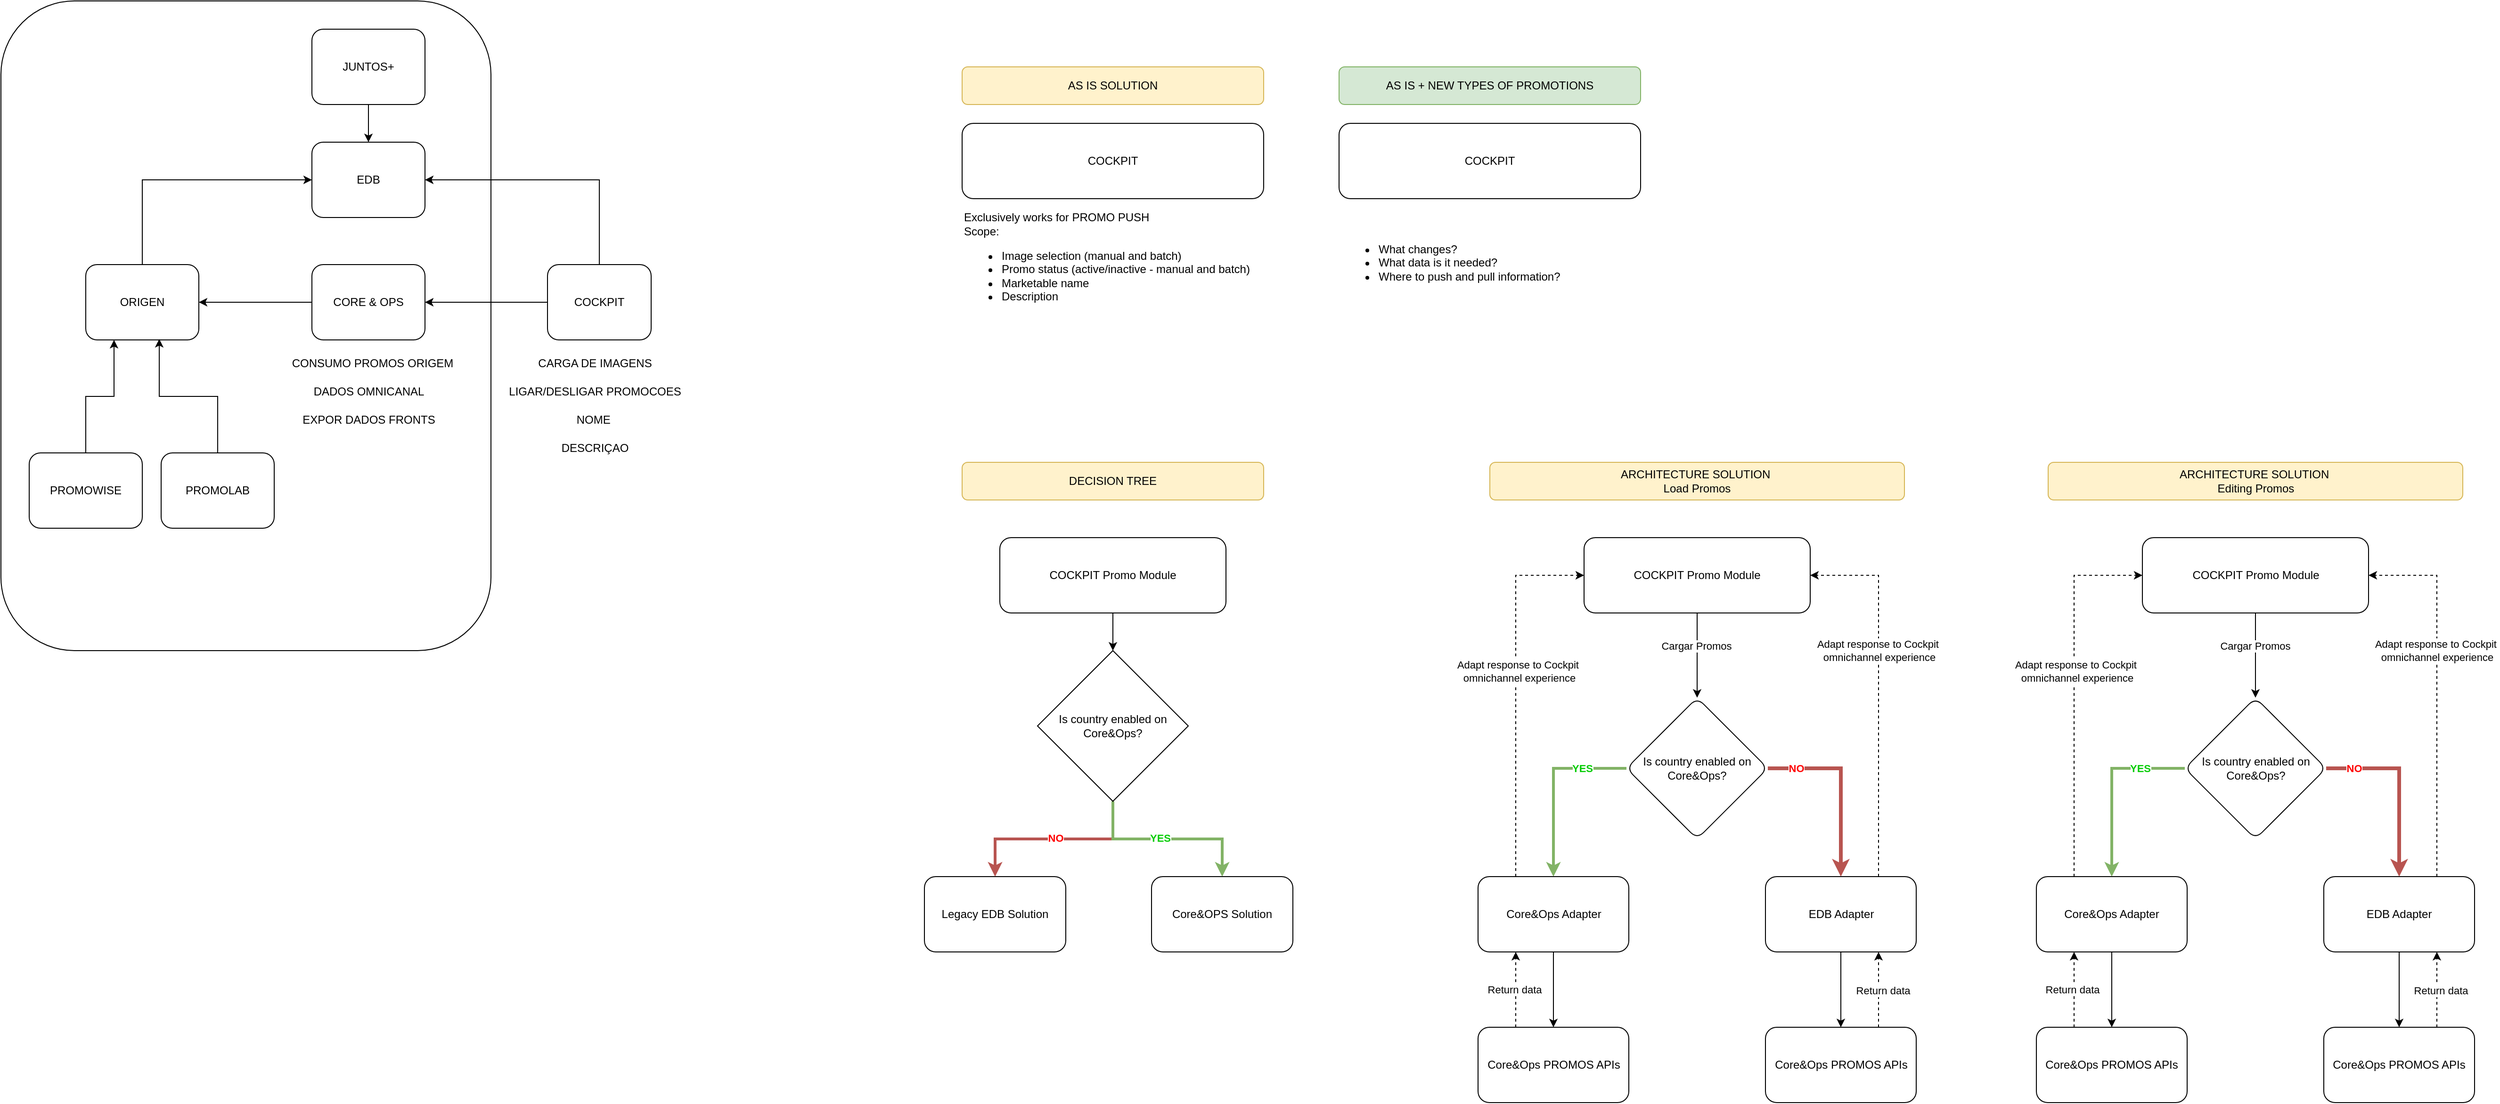 <mxfile version="28.2.4">
  <diagram name="Página-1" id="a5rc6l0APtxZ6rSmaDwm">
    <mxGraphModel dx="1502" dy="968" grid="1" gridSize="10" guides="1" tooltips="1" connect="1" arrows="1" fold="1" page="1" pageScale="1" pageWidth="827" pageHeight="1169" math="0" shadow="0">
      <root>
        <mxCell id="0" />
        <mxCell id="1" parent="0" />
        <mxCell id="2ViMYwcmXeeDXYcHtWxy-19" value="" style="rounded=1;whiteSpace=wrap;html=1;fillColor=none;" parent="1" vertex="1">
          <mxGeometry x="20" y="30" width="520" height="690" as="geometry" />
        </mxCell>
        <mxCell id="2ViMYwcmXeeDXYcHtWxy-16" style="edgeStyle=orthogonalEdgeStyle;rounded=0;orthogonalLoop=1;jettySize=auto;html=1;entryX=0;entryY=0.5;entryDx=0;entryDy=0;exitX=0.5;exitY=0;exitDx=0;exitDy=0;" parent="1" source="2ViMYwcmXeeDXYcHtWxy-1" target="2ViMYwcmXeeDXYcHtWxy-14" edge="1">
          <mxGeometry relative="1" as="geometry" />
        </mxCell>
        <mxCell id="2ViMYwcmXeeDXYcHtWxy-1" value="ORIGEN" style="rounded=1;whiteSpace=wrap;html=1;" parent="1" vertex="1">
          <mxGeometry x="110" y="310" width="120" height="80" as="geometry" />
        </mxCell>
        <mxCell id="2ViMYwcmXeeDXYcHtWxy-4" style="edgeStyle=orthogonalEdgeStyle;rounded=0;orthogonalLoop=1;jettySize=auto;html=1;exitX=0;exitY=0.5;exitDx=0;exitDy=0;entryX=1;entryY=0.5;entryDx=0;entryDy=0;" parent="1" source="2ViMYwcmXeeDXYcHtWxy-2" target="2ViMYwcmXeeDXYcHtWxy-1" edge="1">
          <mxGeometry relative="1" as="geometry" />
        </mxCell>
        <mxCell id="2ViMYwcmXeeDXYcHtWxy-2" value="CORE &amp;amp; OPS" style="rounded=1;whiteSpace=wrap;html=1;" parent="1" vertex="1">
          <mxGeometry x="350" y="310" width="120" height="80" as="geometry" />
        </mxCell>
        <mxCell id="2ViMYwcmXeeDXYcHtWxy-9" style="edgeStyle=orthogonalEdgeStyle;rounded=0;orthogonalLoop=1;jettySize=auto;html=1;exitX=0;exitY=0.5;exitDx=0;exitDy=0;entryX=1;entryY=0.5;entryDx=0;entryDy=0;" parent="1" source="2ViMYwcmXeeDXYcHtWxy-3" target="2ViMYwcmXeeDXYcHtWxy-2" edge="1">
          <mxGeometry relative="1" as="geometry" />
        </mxCell>
        <mxCell id="2ViMYwcmXeeDXYcHtWxy-15" style="edgeStyle=orthogonalEdgeStyle;rounded=0;orthogonalLoop=1;jettySize=auto;html=1;entryX=1;entryY=0.5;entryDx=0;entryDy=0;exitX=0.5;exitY=0;exitDx=0;exitDy=0;" parent="1" source="2ViMYwcmXeeDXYcHtWxy-3" target="2ViMYwcmXeeDXYcHtWxy-14" edge="1">
          <mxGeometry relative="1" as="geometry" />
        </mxCell>
        <mxCell id="2ViMYwcmXeeDXYcHtWxy-3" value="COCKPIT" style="rounded=1;whiteSpace=wrap;html=1;" parent="1" vertex="1">
          <mxGeometry x="600" y="310" width="110" height="80" as="geometry" />
        </mxCell>
        <mxCell id="2ViMYwcmXeeDXYcHtWxy-7" style="edgeStyle=orthogonalEdgeStyle;rounded=0;orthogonalLoop=1;jettySize=auto;html=1;" parent="1" source="2ViMYwcmXeeDXYcHtWxy-5" target="2ViMYwcmXeeDXYcHtWxy-1" edge="1">
          <mxGeometry relative="1" as="geometry">
            <Array as="points">
              <mxPoint x="110" y="450" />
              <mxPoint x="140" y="450" />
            </Array>
          </mxGeometry>
        </mxCell>
        <mxCell id="2ViMYwcmXeeDXYcHtWxy-5" value="PROMOWISE" style="rounded=1;whiteSpace=wrap;html=1;" parent="1" vertex="1">
          <mxGeometry x="50" y="510" width="120" height="80" as="geometry" />
        </mxCell>
        <mxCell id="2ViMYwcmXeeDXYcHtWxy-6" value="PROMOLAB" style="rounded=1;whiteSpace=wrap;html=1;" parent="1" vertex="1">
          <mxGeometry x="190" y="510" width="120" height="80" as="geometry" />
        </mxCell>
        <mxCell id="2ViMYwcmXeeDXYcHtWxy-8" style="edgeStyle=orthogonalEdgeStyle;rounded=0;orthogonalLoop=1;jettySize=auto;html=1;entryX=0.65;entryY=0.988;entryDx=0;entryDy=0;entryPerimeter=0;exitX=0.5;exitY=0;exitDx=0;exitDy=0;" parent="1" source="2ViMYwcmXeeDXYcHtWxy-6" target="2ViMYwcmXeeDXYcHtWxy-1" edge="1">
          <mxGeometry relative="1" as="geometry" />
        </mxCell>
        <mxCell id="2ViMYwcmXeeDXYcHtWxy-10" value="CARGA DE IMAGENS" style="text;html=1;align=center;verticalAlign=middle;resizable=0;points=[];autosize=1;strokeColor=none;fillColor=none;" parent="1" vertex="1">
          <mxGeometry x="580" y="400" width="140" height="30" as="geometry" />
        </mxCell>
        <mxCell id="2ViMYwcmXeeDXYcHtWxy-11" value="LIGAR/DESLIGAR PROMOCOES" style="text;html=1;align=center;verticalAlign=middle;resizable=0;points=[];autosize=1;strokeColor=none;fillColor=none;" parent="1" vertex="1">
          <mxGeometry x="545" y="430" width="210" height="30" as="geometry" />
        </mxCell>
        <mxCell id="2ViMYwcmXeeDXYcHtWxy-12" value="NOME&amp;nbsp;" style="text;html=1;align=center;verticalAlign=middle;resizable=0;points=[];autosize=1;strokeColor=none;fillColor=none;" parent="1" vertex="1">
          <mxGeometry x="620" y="460" width="60" height="30" as="geometry" />
        </mxCell>
        <mxCell id="2ViMYwcmXeeDXYcHtWxy-14" value="EDB" style="rounded=1;whiteSpace=wrap;html=1;" parent="1" vertex="1">
          <mxGeometry x="350" y="180" width="120" height="80" as="geometry" />
        </mxCell>
        <mxCell id="2ViMYwcmXeeDXYcHtWxy-18" style="edgeStyle=orthogonalEdgeStyle;rounded=0;orthogonalLoop=1;jettySize=auto;html=1;exitX=0.5;exitY=1;exitDx=0;exitDy=0;entryX=0.5;entryY=0;entryDx=0;entryDy=0;" parent="1" source="2ViMYwcmXeeDXYcHtWxy-17" target="2ViMYwcmXeeDXYcHtWxy-14" edge="1">
          <mxGeometry relative="1" as="geometry" />
        </mxCell>
        <mxCell id="2ViMYwcmXeeDXYcHtWxy-17" value="JUNTOS+" style="rounded=1;whiteSpace=wrap;html=1;" parent="1" vertex="1">
          <mxGeometry x="350" y="60" width="120" height="80" as="geometry" />
        </mxCell>
        <mxCell id="2ViMYwcmXeeDXYcHtWxy-22" value="CONSUMO PROMOS ORIGEM" style="text;html=1;align=center;verticalAlign=middle;resizable=0;points=[];autosize=1;strokeColor=none;fillColor=none;" parent="1" vertex="1">
          <mxGeometry x="319" y="400" width="190" height="30" as="geometry" />
        </mxCell>
        <mxCell id="2ViMYwcmXeeDXYcHtWxy-23" value="DADOS OMNICANAL" style="text;html=1;align=center;verticalAlign=middle;resizable=0;points=[];autosize=1;strokeColor=none;fillColor=none;" parent="1" vertex="1">
          <mxGeometry x="340" y="430" width="140" height="30" as="geometry" />
        </mxCell>
        <mxCell id="2ViMYwcmXeeDXYcHtWxy-24" value="EXPOR DADOS FRONTS" style="text;html=1;align=center;verticalAlign=middle;resizable=0;points=[];autosize=1;strokeColor=none;fillColor=none;" parent="1" vertex="1">
          <mxGeometry x="330" y="460" width="160" height="30" as="geometry" />
        </mxCell>
        <mxCell id="mtaF9fKcRwbSf19sw3Pu-1" value="DESCRIÇAO" style="text;html=1;align=center;verticalAlign=middle;resizable=0;points=[];autosize=1;strokeColor=none;fillColor=none;" vertex="1" parent="1">
          <mxGeometry x="605" y="490" width="90" height="30" as="geometry" />
        </mxCell>
        <mxCell id="mtaF9fKcRwbSf19sw3Pu-2" value="COCKPIT" style="rounded=1;whiteSpace=wrap;html=1;" vertex="1" parent="1">
          <mxGeometry x="1040" y="160" width="320" height="80" as="geometry" />
        </mxCell>
        <mxCell id="mtaF9fKcRwbSf19sw3Pu-3" value="AS IS SOLUTION" style="rounded=1;whiteSpace=wrap;html=1;fillColor=#fff2cc;strokeColor=#d6b656;" vertex="1" parent="1">
          <mxGeometry x="1040" y="100" width="320" height="40" as="geometry" />
        </mxCell>
        <mxCell id="mtaF9fKcRwbSf19sw3Pu-4" value="Exclusively works for PROMO PUSH&lt;div&gt;Scope:&lt;/div&gt;&lt;div&gt;&lt;ul&gt;&lt;li&gt;Image selection (manual and batch)&lt;/li&gt;&lt;li&gt;Promo status (active/inactive - manual and batch)&lt;/li&gt;&lt;li&gt;Marketable name&lt;/li&gt;&lt;li&gt;Description&lt;/li&gt;&lt;/ul&gt;&lt;/div&gt;&lt;div&gt;&lt;br&gt;&lt;/div&gt;" style="text;html=1;align=left;verticalAlign=middle;resizable=0;points=[];autosize=1;strokeColor=none;fillColor=none;" vertex="1" parent="1">
          <mxGeometry x="1040" y="245" width="330" height="140" as="geometry" />
        </mxCell>
        <mxCell id="mtaF9fKcRwbSf19sw3Pu-5" value="COCKPIT" style="rounded=1;whiteSpace=wrap;html=1;" vertex="1" parent="1">
          <mxGeometry x="1440" y="160" width="320" height="80" as="geometry" />
        </mxCell>
        <mxCell id="mtaF9fKcRwbSf19sw3Pu-6" value="AS IS + NEW TYPES OF PROMOTIONS" style="rounded=1;whiteSpace=wrap;html=1;fillColor=#d5e8d4;strokeColor=#82b366;" vertex="1" parent="1">
          <mxGeometry x="1440" y="100" width="320" height="40" as="geometry" />
        </mxCell>
        <mxCell id="mtaF9fKcRwbSf19sw3Pu-7" value="&lt;ul&gt;&lt;li&gt;What changes?&lt;/li&gt;&lt;li&gt;What data is it needed?&lt;/li&gt;&lt;li&gt;Where to push and pull information?&lt;/li&gt;&lt;/ul&gt;&lt;div&gt;&lt;br&gt;&lt;/div&gt;" style="text;html=1;align=left;verticalAlign=middle;resizable=0;points=[];autosize=1;strokeColor=none;fillColor=none;" vertex="1" parent="1">
          <mxGeometry x="1440" y="265" width="260" height="100" as="geometry" />
        </mxCell>
        <mxCell id="mtaF9fKcRwbSf19sw3Pu-11" style="edgeStyle=orthogonalEdgeStyle;rounded=0;orthogonalLoop=1;jettySize=auto;html=1;entryX=0.5;entryY=0;entryDx=0;entryDy=0;" edge="1" parent="1" source="mtaF9fKcRwbSf19sw3Pu-8" target="mtaF9fKcRwbSf19sw3Pu-10">
          <mxGeometry relative="1" as="geometry" />
        </mxCell>
        <mxCell id="mtaF9fKcRwbSf19sw3Pu-8" value="COCKPIT Promo Module" style="rounded=1;whiteSpace=wrap;html=1;" vertex="1" parent="1">
          <mxGeometry x="1080" y="600" width="240" height="80" as="geometry" />
        </mxCell>
        <mxCell id="mtaF9fKcRwbSf19sw3Pu-9" value="DECISION TREE" style="rounded=1;whiteSpace=wrap;html=1;fillColor=#fff2cc;strokeColor=#d6b656;" vertex="1" parent="1">
          <mxGeometry x="1040" y="520" width="320" height="40" as="geometry" />
        </mxCell>
        <mxCell id="mtaF9fKcRwbSf19sw3Pu-14" style="edgeStyle=orthogonalEdgeStyle;rounded=0;orthogonalLoop=1;jettySize=auto;html=1;entryX=0.5;entryY=0;entryDx=0;entryDy=0;fillColor=#f8cecc;strokeColor=#b85450;strokeWidth=3;" edge="1" parent="1" source="mtaF9fKcRwbSf19sw3Pu-10" target="mtaF9fKcRwbSf19sw3Pu-12">
          <mxGeometry relative="1" as="geometry" />
        </mxCell>
        <mxCell id="mtaF9fKcRwbSf19sw3Pu-16" value="&lt;font style=&quot;color: rgb(255, 0, 0);&quot;&gt;&lt;b&gt;NO&lt;/b&gt;&lt;/font&gt;" style="edgeLabel;html=1;align=center;verticalAlign=middle;resizable=0;points=[];" vertex="1" connectable="0" parent="mtaF9fKcRwbSf19sw3Pu-14">
          <mxGeometry x="0.132" y="-1" relative="1" as="geometry">
            <mxPoint x="15" as="offset" />
          </mxGeometry>
        </mxCell>
        <mxCell id="mtaF9fKcRwbSf19sw3Pu-15" style="edgeStyle=orthogonalEdgeStyle;rounded=0;orthogonalLoop=1;jettySize=auto;html=1;entryX=0.5;entryY=0;entryDx=0;entryDy=0;fillColor=#d5e8d4;strokeColor=#82b366;strokeWidth=3;" edge="1" parent="1" source="mtaF9fKcRwbSf19sw3Pu-10" target="mtaF9fKcRwbSf19sw3Pu-13">
          <mxGeometry relative="1" as="geometry" />
        </mxCell>
        <mxCell id="mtaF9fKcRwbSf19sw3Pu-17" value="&lt;font style=&quot;color: rgb(0, 204, 0);&quot;&gt;&lt;b&gt;YES&lt;/b&gt;&lt;/font&gt;" style="edgeLabel;html=1;align=center;verticalAlign=middle;resizable=0;points=[];" vertex="1" connectable="0" parent="mtaF9fKcRwbSf19sw3Pu-15">
          <mxGeometry x="-0.08" y="1" relative="1" as="geometry">
            <mxPoint as="offset" />
          </mxGeometry>
        </mxCell>
        <mxCell id="mtaF9fKcRwbSf19sw3Pu-10" value="Is country enabled on Core&amp;amp;Ops?" style="rhombus;whiteSpace=wrap;html=1;" vertex="1" parent="1">
          <mxGeometry x="1120" y="720" width="160" height="160" as="geometry" />
        </mxCell>
        <mxCell id="mtaF9fKcRwbSf19sw3Pu-12" value="Legacy EDB Solution" style="rounded=1;whiteSpace=wrap;html=1;" vertex="1" parent="1">
          <mxGeometry x="1000" y="960" width="150" height="80" as="geometry" />
        </mxCell>
        <mxCell id="mtaF9fKcRwbSf19sw3Pu-13" value="Core&amp;amp;OPS Solution" style="rounded=1;whiteSpace=wrap;html=1;" vertex="1" parent="1">
          <mxGeometry x="1241" y="960" width="150" height="80" as="geometry" />
        </mxCell>
        <mxCell id="mtaF9fKcRwbSf19sw3Pu-19" value="ARCHITECTURE SOLUTION&amp;nbsp;&lt;div&gt;Load Promos&lt;/div&gt;" style="rounded=1;whiteSpace=wrap;html=1;fillColor=#fff2cc;strokeColor=#d6b656;" vertex="1" parent="1">
          <mxGeometry x="1600" y="520" width="440" height="40" as="geometry" />
        </mxCell>
        <mxCell id="mtaF9fKcRwbSf19sw3Pu-20" value="COCKPIT Promo Module" style="rounded=1;whiteSpace=wrap;html=1;" vertex="1" parent="1">
          <mxGeometry x="1700" y="600" width="240" height="80" as="geometry" />
        </mxCell>
        <mxCell id="mtaF9fKcRwbSf19sw3Pu-24" value="" style="edgeStyle=orthogonalEdgeStyle;rounded=0;orthogonalLoop=1;jettySize=auto;html=1;exitX=0.5;exitY=1;exitDx=0;exitDy=0;" edge="1" parent="1" source="mtaF9fKcRwbSf19sw3Pu-20" target="mtaF9fKcRwbSf19sw3Pu-23">
          <mxGeometry relative="1" as="geometry">
            <mxPoint x="1910" y="760.0" as="sourcePoint" />
          </mxGeometry>
        </mxCell>
        <mxCell id="mtaF9fKcRwbSf19sw3Pu-33" value="Cargar Promos" style="edgeLabel;html=1;align=center;verticalAlign=middle;resizable=0;points=[];" vertex="1" connectable="0" parent="mtaF9fKcRwbSf19sw3Pu-24">
          <mxGeometry x="-0.223" y="-1" relative="1" as="geometry">
            <mxPoint as="offset" />
          </mxGeometry>
        </mxCell>
        <mxCell id="mtaF9fKcRwbSf19sw3Pu-27" style="edgeStyle=orthogonalEdgeStyle;rounded=0;orthogonalLoop=1;jettySize=auto;html=1;exitX=0;exitY=0.5;exitDx=0;exitDy=0;strokeWidth=3;fillColor=#d5e8d4;strokeColor=#82b366;" edge="1" parent="1" source="mtaF9fKcRwbSf19sw3Pu-23" target="mtaF9fKcRwbSf19sw3Pu-25">
          <mxGeometry relative="1" as="geometry" />
        </mxCell>
        <mxCell id="mtaF9fKcRwbSf19sw3Pu-29" value="&lt;b&gt;&lt;font style=&quot;color: rgb(0, 204, 0);&quot;&gt;YES&lt;/font&gt;&lt;/b&gt;" style="edgeLabel;html=1;align=center;verticalAlign=middle;resizable=0;points=[];" vertex="1" connectable="0" parent="mtaF9fKcRwbSf19sw3Pu-27">
          <mxGeometry x="-0.246" y="4" relative="1" as="geometry">
            <mxPoint x="25" y="-4" as="offset" />
          </mxGeometry>
        </mxCell>
        <mxCell id="mtaF9fKcRwbSf19sw3Pu-28" style="edgeStyle=orthogonalEdgeStyle;rounded=0;orthogonalLoop=1;jettySize=auto;html=1;entryX=0.5;entryY=0;entryDx=0;entryDy=0;exitX=1;exitY=0.5;exitDx=0;exitDy=0;fillColor=#f8cecc;strokeColor=#b85450;strokeWidth=4;" edge="1" parent="1" source="mtaF9fKcRwbSf19sw3Pu-23" target="mtaF9fKcRwbSf19sw3Pu-26">
          <mxGeometry relative="1" as="geometry" />
        </mxCell>
        <mxCell id="mtaF9fKcRwbSf19sw3Pu-30" value="&lt;b&gt;&lt;font style=&quot;color: rgb(255, 0, 0);&quot;&gt;NO&lt;/font&gt;&lt;/b&gt;" style="edgeLabel;html=1;align=center;verticalAlign=middle;resizable=0;points=[];" vertex="1" connectable="0" parent="mtaF9fKcRwbSf19sw3Pu-28">
          <mxGeometry x="-0.317" y="2" relative="1" as="geometry">
            <mxPoint x="-36" y="2" as="offset" />
          </mxGeometry>
        </mxCell>
        <mxCell id="mtaF9fKcRwbSf19sw3Pu-23" value="Is country enabled on Core&amp;amp;Ops?" style="rhombus;whiteSpace=wrap;html=1;rounded=1;" vertex="1" parent="1">
          <mxGeometry x="1745" y="770" width="150" height="150" as="geometry" />
        </mxCell>
        <mxCell id="mtaF9fKcRwbSf19sw3Pu-32" value="" style="edgeStyle=orthogonalEdgeStyle;rounded=0;orthogonalLoop=1;jettySize=auto;html=1;" edge="1" parent="1" source="mtaF9fKcRwbSf19sw3Pu-25" target="mtaF9fKcRwbSf19sw3Pu-31">
          <mxGeometry relative="1" as="geometry" />
        </mxCell>
        <mxCell id="mtaF9fKcRwbSf19sw3Pu-39" style="edgeStyle=orthogonalEdgeStyle;rounded=0;orthogonalLoop=1;jettySize=auto;html=1;exitX=0.25;exitY=0;exitDx=0;exitDy=0;entryX=0;entryY=0.5;entryDx=0;entryDy=0;dashed=1;" edge="1" parent="1" source="mtaF9fKcRwbSf19sw3Pu-25" target="mtaF9fKcRwbSf19sw3Pu-20">
          <mxGeometry relative="1" as="geometry" />
        </mxCell>
        <mxCell id="mtaF9fKcRwbSf19sw3Pu-40" value="Adapt response to Cockpit&amp;nbsp;&lt;div&gt;omnichannel experience&lt;/div&gt;" style="edgeLabel;html=1;align=center;verticalAlign=middle;resizable=0;points=[];" vertex="1" connectable="0" parent="mtaF9fKcRwbSf19sw3Pu-39">
          <mxGeometry x="0.11" y="-3" relative="1" as="geometry">
            <mxPoint as="offset" />
          </mxGeometry>
        </mxCell>
        <mxCell id="mtaF9fKcRwbSf19sw3Pu-25" value="Core&amp;amp;Ops Adapter" style="rounded=1;whiteSpace=wrap;html=1;" vertex="1" parent="1">
          <mxGeometry x="1587.5" y="960" width="160" height="80" as="geometry" />
        </mxCell>
        <mxCell id="mtaF9fKcRwbSf19sw3Pu-44" style="edgeStyle=orthogonalEdgeStyle;rounded=0;orthogonalLoop=1;jettySize=auto;html=1;exitX=0.5;exitY=1;exitDx=0;exitDy=0;entryX=0.5;entryY=0;entryDx=0;entryDy=0;" edge="1" parent="1" source="mtaF9fKcRwbSf19sw3Pu-26" target="mtaF9fKcRwbSf19sw3Pu-41">
          <mxGeometry relative="1" as="geometry" />
        </mxCell>
        <mxCell id="mtaF9fKcRwbSf19sw3Pu-47" value="&lt;meta charset=&quot;utf-8&quot;&gt;&lt;span style=&quot;color: rgb(0, 0, 0); font-family: Helvetica; font-size: 11px; font-style: normal; font-variant-ligatures: normal; font-variant-caps: normal; font-weight: 400; letter-spacing: normal; orphans: 2; text-align: center; text-indent: 0px; text-transform: none; widows: 2; word-spacing: 0px; -webkit-text-stroke-width: 0px; white-space: nowrap; background-color: rgb(255, 255, 255); text-decoration-thickness: initial; text-decoration-style: initial; text-decoration-color: initial; display: inline !important; float: none;&quot;&gt;Adapt response to Cockpit&amp;nbsp;&lt;/span&gt;&lt;div style=&quot;forced-color-adjust: none; color: rgb(0, 0, 0); font-family: Helvetica; font-size: 11px; font-style: normal; font-variant-ligatures: normal; font-variant-caps: normal; font-weight: 400; letter-spacing: normal; orphans: 2; text-align: center; text-indent: 0px; text-transform: none; widows: 2; word-spacing: 0px; -webkit-text-stroke-width: 0px; white-space: nowrap; text-decoration-thickness: initial; text-decoration-style: initial; text-decoration-color: initial;&quot;&gt;omnichannel experience&lt;/div&gt;" style="edgeStyle=orthogonalEdgeStyle;rounded=0;orthogonalLoop=1;jettySize=auto;html=1;exitX=0.75;exitY=0;exitDx=0;exitDy=0;entryX=1;entryY=0.5;entryDx=0;entryDy=0;dashed=1;" edge="1" parent="1" source="mtaF9fKcRwbSf19sw3Pu-26" target="mtaF9fKcRwbSf19sw3Pu-20">
          <mxGeometry x="0.223" relative="1" as="geometry">
            <mxPoint as="offset" />
          </mxGeometry>
        </mxCell>
        <mxCell id="mtaF9fKcRwbSf19sw3Pu-26" value="EDB Adapter" style="rounded=1;whiteSpace=wrap;html=1;" vertex="1" parent="1">
          <mxGeometry x="1892.5" y="960" width="160" height="80" as="geometry" />
        </mxCell>
        <mxCell id="mtaF9fKcRwbSf19sw3Pu-37" style="edgeStyle=orthogonalEdgeStyle;rounded=0;orthogonalLoop=1;jettySize=auto;html=1;exitX=0.25;exitY=0;exitDx=0;exitDy=0;entryX=0.25;entryY=1;entryDx=0;entryDy=0;dashed=1;" edge="1" parent="1" source="mtaF9fKcRwbSf19sw3Pu-31" target="mtaF9fKcRwbSf19sw3Pu-25">
          <mxGeometry relative="1" as="geometry" />
        </mxCell>
        <mxCell id="mtaF9fKcRwbSf19sw3Pu-38" value="Return data" style="edgeLabel;html=1;align=center;verticalAlign=middle;resizable=0;points=[];" vertex="1" connectable="0" parent="mtaF9fKcRwbSf19sw3Pu-37">
          <mxGeometry x="0.291" y="2" relative="1" as="geometry">
            <mxPoint y="11" as="offset" />
          </mxGeometry>
        </mxCell>
        <mxCell id="mtaF9fKcRwbSf19sw3Pu-31" value="Core&amp;amp;Ops PROMOS APIs" style="rounded=1;whiteSpace=wrap;html=1;" vertex="1" parent="1">
          <mxGeometry x="1587.5" y="1120" width="160" height="80" as="geometry" />
        </mxCell>
        <mxCell id="mtaF9fKcRwbSf19sw3Pu-45" style="edgeStyle=orthogonalEdgeStyle;rounded=0;orthogonalLoop=1;jettySize=auto;html=1;exitX=0.75;exitY=0;exitDx=0;exitDy=0;entryX=0.75;entryY=1;entryDx=0;entryDy=0;dashed=1;" edge="1" parent="1" source="mtaF9fKcRwbSf19sw3Pu-41" target="mtaF9fKcRwbSf19sw3Pu-26">
          <mxGeometry relative="1" as="geometry" />
        </mxCell>
        <mxCell id="mtaF9fKcRwbSf19sw3Pu-46" value="Return data" style="edgeLabel;html=1;align=center;verticalAlign=middle;resizable=0;points=[];" vertex="1" connectable="0" parent="mtaF9fKcRwbSf19sw3Pu-45">
          <mxGeometry x="-0.022" y="-4" relative="1" as="geometry">
            <mxPoint as="offset" />
          </mxGeometry>
        </mxCell>
        <mxCell id="mtaF9fKcRwbSf19sw3Pu-41" value="Core&amp;amp;Ops PROMOS APIs" style="rounded=1;whiteSpace=wrap;html=1;" vertex="1" parent="1">
          <mxGeometry x="1892.5" y="1120" width="160" height="80" as="geometry" />
        </mxCell>
        <mxCell id="mtaF9fKcRwbSf19sw3Pu-49" value="ARCHITECTURE SOLUTION&amp;nbsp;&lt;div&gt;Editing Promos&lt;/div&gt;" style="rounded=1;whiteSpace=wrap;html=1;fillColor=#fff2cc;strokeColor=#d6b656;" vertex="1" parent="1">
          <mxGeometry x="2192.5" y="520" width="440" height="40" as="geometry" />
        </mxCell>
        <mxCell id="mtaF9fKcRwbSf19sw3Pu-50" value="COCKPIT Promo Module" style="rounded=1;whiteSpace=wrap;html=1;" vertex="1" parent="1">
          <mxGeometry x="2292.5" y="600" width="240" height="80" as="geometry" />
        </mxCell>
        <mxCell id="mtaF9fKcRwbSf19sw3Pu-51" value="" style="edgeStyle=orthogonalEdgeStyle;rounded=0;orthogonalLoop=1;jettySize=auto;html=1;exitX=0.5;exitY=1;exitDx=0;exitDy=0;" edge="1" parent="1" source="mtaF9fKcRwbSf19sw3Pu-50" target="mtaF9fKcRwbSf19sw3Pu-57">
          <mxGeometry relative="1" as="geometry">
            <mxPoint x="2502.5" y="760.0" as="sourcePoint" />
          </mxGeometry>
        </mxCell>
        <mxCell id="mtaF9fKcRwbSf19sw3Pu-52" value="Cargar Promos" style="edgeLabel;html=1;align=center;verticalAlign=middle;resizable=0;points=[];" vertex="1" connectable="0" parent="mtaF9fKcRwbSf19sw3Pu-51">
          <mxGeometry x="-0.223" y="-1" relative="1" as="geometry">
            <mxPoint as="offset" />
          </mxGeometry>
        </mxCell>
        <mxCell id="mtaF9fKcRwbSf19sw3Pu-53" style="edgeStyle=orthogonalEdgeStyle;rounded=0;orthogonalLoop=1;jettySize=auto;html=1;exitX=0;exitY=0.5;exitDx=0;exitDy=0;strokeWidth=3;fillColor=#d5e8d4;strokeColor=#82b366;" edge="1" parent="1" source="mtaF9fKcRwbSf19sw3Pu-57" target="mtaF9fKcRwbSf19sw3Pu-61">
          <mxGeometry relative="1" as="geometry" />
        </mxCell>
        <mxCell id="mtaF9fKcRwbSf19sw3Pu-54" value="&lt;b&gt;&lt;font style=&quot;color: rgb(0, 204, 0);&quot;&gt;YES&lt;/font&gt;&lt;/b&gt;" style="edgeLabel;html=1;align=center;verticalAlign=middle;resizable=0;points=[];" vertex="1" connectable="0" parent="mtaF9fKcRwbSf19sw3Pu-53">
          <mxGeometry x="-0.246" y="4" relative="1" as="geometry">
            <mxPoint x="25" y="-4" as="offset" />
          </mxGeometry>
        </mxCell>
        <mxCell id="mtaF9fKcRwbSf19sw3Pu-55" style="edgeStyle=orthogonalEdgeStyle;rounded=0;orthogonalLoop=1;jettySize=auto;html=1;entryX=0.5;entryY=0;entryDx=0;entryDy=0;exitX=1;exitY=0.5;exitDx=0;exitDy=0;fillColor=#f8cecc;strokeColor=#b85450;strokeWidth=4;" edge="1" parent="1" source="mtaF9fKcRwbSf19sw3Pu-57" target="mtaF9fKcRwbSf19sw3Pu-64">
          <mxGeometry relative="1" as="geometry" />
        </mxCell>
        <mxCell id="mtaF9fKcRwbSf19sw3Pu-56" value="&lt;b&gt;&lt;font style=&quot;color: rgb(255, 0, 0);&quot;&gt;NO&lt;/font&gt;&lt;/b&gt;" style="edgeLabel;html=1;align=center;verticalAlign=middle;resizable=0;points=[];" vertex="1" connectable="0" parent="mtaF9fKcRwbSf19sw3Pu-55">
          <mxGeometry x="-0.317" y="2" relative="1" as="geometry">
            <mxPoint x="-36" y="2" as="offset" />
          </mxGeometry>
        </mxCell>
        <mxCell id="mtaF9fKcRwbSf19sw3Pu-57" value="Is country enabled on Core&amp;amp;Ops?" style="rhombus;whiteSpace=wrap;html=1;rounded=1;" vertex="1" parent="1">
          <mxGeometry x="2337.5" y="770" width="150" height="150" as="geometry" />
        </mxCell>
        <mxCell id="mtaF9fKcRwbSf19sw3Pu-58" value="" style="edgeStyle=orthogonalEdgeStyle;rounded=0;orthogonalLoop=1;jettySize=auto;html=1;" edge="1" parent="1" source="mtaF9fKcRwbSf19sw3Pu-61" target="mtaF9fKcRwbSf19sw3Pu-67">
          <mxGeometry relative="1" as="geometry" />
        </mxCell>
        <mxCell id="mtaF9fKcRwbSf19sw3Pu-59" style="edgeStyle=orthogonalEdgeStyle;rounded=0;orthogonalLoop=1;jettySize=auto;html=1;exitX=0.25;exitY=0;exitDx=0;exitDy=0;entryX=0;entryY=0.5;entryDx=0;entryDy=0;dashed=1;" edge="1" parent="1" source="mtaF9fKcRwbSf19sw3Pu-61" target="mtaF9fKcRwbSf19sw3Pu-50">
          <mxGeometry relative="1" as="geometry" />
        </mxCell>
        <mxCell id="mtaF9fKcRwbSf19sw3Pu-60" value="Adapt response to Cockpit&amp;nbsp;&lt;div&gt;omnichannel experience&lt;/div&gt;" style="edgeLabel;html=1;align=center;verticalAlign=middle;resizable=0;points=[];" vertex="1" connectable="0" parent="mtaF9fKcRwbSf19sw3Pu-59">
          <mxGeometry x="0.11" y="-3" relative="1" as="geometry">
            <mxPoint as="offset" />
          </mxGeometry>
        </mxCell>
        <mxCell id="mtaF9fKcRwbSf19sw3Pu-61" value="Core&amp;amp;Ops Adapter" style="rounded=1;whiteSpace=wrap;html=1;" vertex="1" parent="1">
          <mxGeometry x="2180" y="960" width="160" height="80" as="geometry" />
        </mxCell>
        <mxCell id="mtaF9fKcRwbSf19sw3Pu-62" style="edgeStyle=orthogonalEdgeStyle;rounded=0;orthogonalLoop=1;jettySize=auto;html=1;exitX=0.5;exitY=1;exitDx=0;exitDy=0;entryX=0.5;entryY=0;entryDx=0;entryDy=0;" edge="1" parent="1" source="mtaF9fKcRwbSf19sw3Pu-64" target="mtaF9fKcRwbSf19sw3Pu-70">
          <mxGeometry relative="1" as="geometry" />
        </mxCell>
        <mxCell id="mtaF9fKcRwbSf19sw3Pu-63" value="&lt;meta charset=&quot;utf-8&quot;&gt;&lt;span style=&quot;color: rgb(0, 0, 0); font-family: Helvetica; font-size: 11px; font-style: normal; font-variant-ligatures: normal; font-variant-caps: normal; font-weight: 400; letter-spacing: normal; orphans: 2; text-align: center; text-indent: 0px; text-transform: none; widows: 2; word-spacing: 0px; -webkit-text-stroke-width: 0px; white-space: nowrap; background-color: rgb(255, 255, 255); text-decoration-thickness: initial; text-decoration-style: initial; text-decoration-color: initial; display: inline !important; float: none;&quot;&gt;Adapt response to Cockpit&amp;nbsp;&lt;/span&gt;&lt;div style=&quot;forced-color-adjust: none; color: rgb(0, 0, 0); font-family: Helvetica; font-size: 11px; font-style: normal; font-variant-ligatures: normal; font-variant-caps: normal; font-weight: 400; letter-spacing: normal; orphans: 2; text-align: center; text-indent: 0px; text-transform: none; widows: 2; word-spacing: 0px; -webkit-text-stroke-width: 0px; white-space: nowrap; text-decoration-thickness: initial; text-decoration-style: initial; text-decoration-color: initial;&quot;&gt;omnichannel experience&lt;/div&gt;" style="edgeStyle=orthogonalEdgeStyle;rounded=0;orthogonalLoop=1;jettySize=auto;html=1;exitX=0.75;exitY=0;exitDx=0;exitDy=0;entryX=1;entryY=0.5;entryDx=0;entryDy=0;dashed=1;" edge="1" parent="1" source="mtaF9fKcRwbSf19sw3Pu-64" target="mtaF9fKcRwbSf19sw3Pu-50">
          <mxGeometry x="0.223" relative="1" as="geometry">
            <mxPoint as="offset" />
          </mxGeometry>
        </mxCell>
        <mxCell id="mtaF9fKcRwbSf19sw3Pu-64" value="EDB Adapter" style="rounded=1;whiteSpace=wrap;html=1;" vertex="1" parent="1">
          <mxGeometry x="2485" y="960" width="160" height="80" as="geometry" />
        </mxCell>
        <mxCell id="mtaF9fKcRwbSf19sw3Pu-65" style="edgeStyle=orthogonalEdgeStyle;rounded=0;orthogonalLoop=1;jettySize=auto;html=1;exitX=0.25;exitY=0;exitDx=0;exitDy=0;entryX=0.25;entryY=1;entryDx=0;entryDy=0;dashed=1;" edge="1" parent="1" source="mtaF9fKcRwbSf19sw3Pu-67" target="mtaF9fKcRwbSf19sw3Pu-61">
          <mxGeometry relative="1" as="geometry" />
        </mxCell>
        <mxCell id="mtaF9fKcRwbSf19sw3Pu-66" value="Return data" style="edgeLabel;html=1;align=center;verticalAlign=middle;resizable=0;points=[];" vertex="1" connectable="0" parent="mtaF9fKcRwbSf19sw3Pu-65">
          <mxGeometry x="0.291" y="2" relative="1" as="geometry">
            <mxPoint y="11" as="offset" />
          </mxGeometry>
        </mxCell>
        <mxCell id="mtaF9fKcRwbSf19sw3Pu-67" value="Core&amp;amp;Ops PROMOS APIs" style="rounded=1;whiteSpace=wrap;html=1;" vertex="1" parent="1">
          <mxGeometry x="2180" y="1120" width="160" height="80" as="geometry" />
        </mxCell>
        <mxCell id="mtaF9fKcRwbSf19sw3Pu-68" style="edgeStyle=orthogonalEdgeStyle;rounded=0;orthogonalLoop=1;jettySize=auto;html=1;exitX=0.75;exitY=0;exitDx=0;exitDy=0;entryX=0.75;entryY=1;entryDx=0;entryDy=0;dashed=1;" edge="1" parent="1" source="mtaF9fKcRwbSf19sw3Pu-70" target="mtaF9fKcRwbSf19sw3Pu-64">
          <mxGeometry relative="1" as="geometry" />
        </mxCell>
        <mxCell id="mtaF9fKcRwbSf19sw3Pu-69" value="Return data" style="edgeLabel;html=1;align=center;verticalAlign=middle;resizable=0;points=[];" vertex="1" connectable="0" parent="mtaF9fKcRwbSf19sw3Pu-68">
          <mxGeometry x="-0.022" y="-4" relative="1" as="geometry">
            <mxPoint as="offset" />
          </mxGeometry>
        </mxCell>
        <mxCell id="mtaF9fKcRwbSf19sw3Pu-70" value="Core&amp;amp;Ops PROMOS APIs" style="rounded=1;whiteSpace=wrap;html=1;" vertex="1" parent="1">
          <mxGeometry x="2485" y="1120" width="160" height="80" as="geometry" />
        </mxCell>
      </root>
    </mxGraphModel>
  </diagram>
</mxfile>
